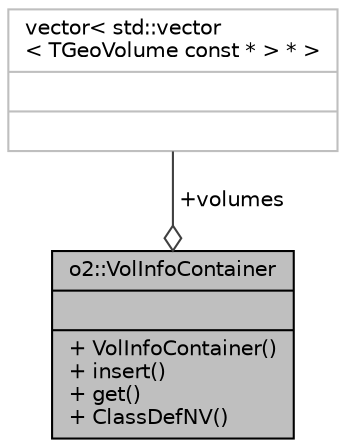 digraph "o2::VolInfoContainer"
{
 // INTERACTIVE_SVG=YES
  bgcolor="transparent";
  edge [fontname="Helvetica",fontsize="10",labelfontname="Helvetica",labelfontsize="10"];
  node [fontname="Helvetica",fontsize="10",shape=record];
  Node1 [label="{o2::VolInfoContainer\n||+ VolInfoContainer()\l+ insert()\l+ get()\l+ ClassDefNV()\l}",height=0.2,width=0.4,color="black", fillcolor="grey75", style="filled" fontcolor="black"];
  Node2 -> Node1 [color="grey25",fontsize="10",style="solid",label=" +volumes" ,arrowhead="odiamond",fontname="Helvetica"];
  Node2 [label="{vector\< std::vector\l\< TGeoVolume const * \> * \>\n||}",height=0.2,width=0.4,color="grey75"];
}
